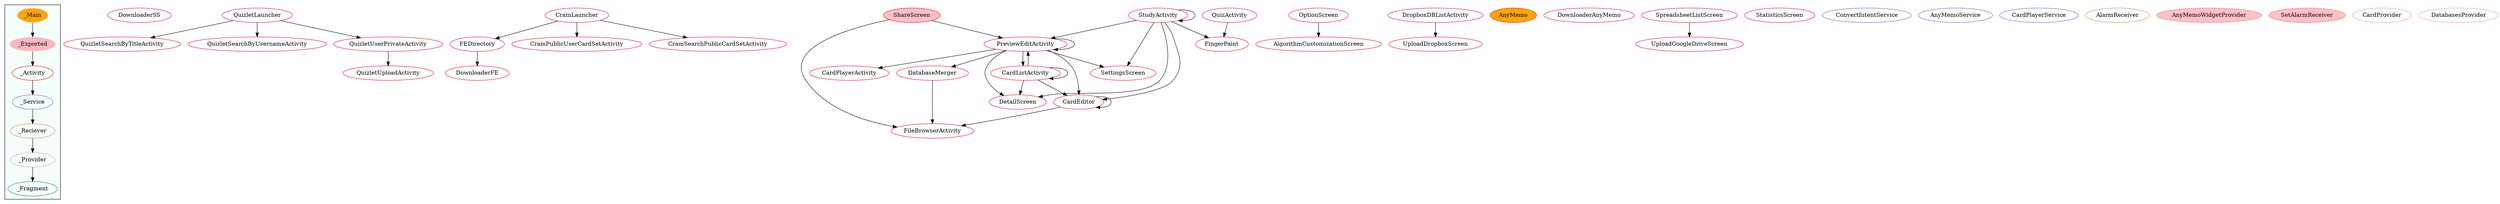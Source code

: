 digraph G {
subgraph cluster_legend{ 
bgcolor=mintcream;
_Activity[color = red];
_Service[color = royalblue];
_Provider[color = violet];
_Reciever[color = peru];
_Fragment[color = teal];
_Main[style=filled, fillcolor=orange, color = mintcream];
_Exported[style=filled, fillcolor=lightpink, color = mintcream];
_Main -> _Exported -> _Activity -> _Service -> _Reciever -> _Provider -> _Fragment; 
}
DownloaderSS[color = red];
QuizletSearchByTitleActivity[color = red];
FEDirectory[color = red];
PreviewEditActivity[color = red];
CramPublicUserCardSetActivity[color = red];
QuizletLauncher[color = red];
CramSearchPublicCardSetActivity[color = red];
AlgorithmCustomizationScreen[color = red];
CardPlayerActivity[color = red];
UploadDropboxScreen[color = red];
CardListActivity[color = red];
StudyActivity[color = red];
ShareScreen[style=filled, fillcolor=pink, color = red];
AnyMemo[style=filled, fillcolor=orange, color = red];
QuizletSearchByUsernameActivity[color = red];
DropboxDBListActivity[color = red];
DownloaderFE[color = red];
FingerPaint[color = red];
OptionScreen[color = red];
QuizActivity[color = red];
SettingsScreen[color = red];
DatabaseMerger[color = red];
DownloaderAnyMemo[color = red];
SpreadsheetListScreen[color = red];
QuizletUserPrivateActivity[color = red];
StatisticsScreen[color = red];
CramLauncher[color = red];
QuizletUploadActivity[color = red];
DetailScreen[color = red];
CardEditor[color = red];
UploadGoogleDriveScreen[color = red];
FileBrowserActivity[color = red];
ConvertIntentService[color = royalblue];
AnyMemoService[color = royalblue];
CardPlayerService[color = royalblue];
AlarmReceiver[color = peru];
AnyMemoWidgetProvider[style=filled, fillcolor=pink, color = peru];
SetAlarmReceiver[style=filled, fillcolor=pink, color = peru];
CardProvider[color = violet];
DatabasesProvider[color = violet];
DropboxDBListActivity->UploadDropboxScreen;
OptionScreen->AlgorithmCustomizationScreen;
QuizActivity->FingerPaint;
DatabaseMerger->FileBrowserActivity;
FEDirectory->DownloaderFE;
PreviewEditActivity->CardListActivity;
PreviewEditActivity->SettingsScreen;
PreviewEditActivity->DetailScreen;
PreviewEditActivity->DatabaseMerger;
PreviewEditActivity->CardEditor;
PreviewEditActivity->PreviewEditActivity;
PreviewEditActivity->CardPlayerActivity;
QuizletLauncher->QuizletSearchByTitleActivity;
QuizletLauncher->QuizletSearchByUsernameActivity;
QuizletLauncher->QuizletUserPrivateActivity;
QuizletUserPrivateActivity->QuizletUploadActivity;
SpreadsheetListScreen->UploadGoogleDriveScreen;
CramLauncher->FEDirectory;
CramLauncher->CramSearchPublicCardSetActivity;
CramLauncher->CramPublicUserCardSetActivity;
CardEditor->CardEditor;
CardEditor->FileBrowserActivity;
CardListActivity->CardEditor;
CardListActivity->PreviewEditActivity;
CardListActivity->DetailScreen;
CardListActivity->CardListActivity;
StudyActivity->CardEditor;
StudyActivity->SettingsScreen;
StudyActivity->DetailScreen;
StudyActivity->PreviewEditActivity;
StudyActivity->FingerPaint;
StudyActivity->StudyActivity;
ShareScreen->PreviewEditActivity;
ShareScreen->FileBrowserActivity;
}
